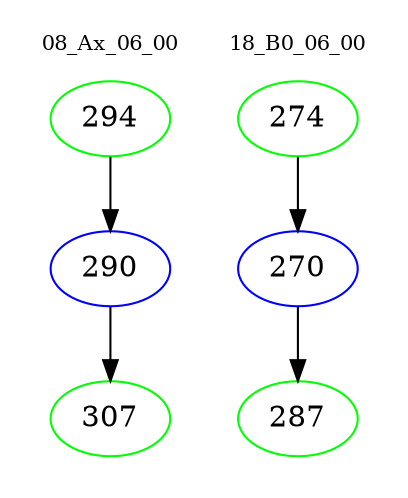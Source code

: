 digraph{
subgraph cluster_0 {
color = white
label = "08_Ax_06_00";
fontsize=10;
T0_294 [label="294", color="green"]
T0_294 -> T0_290 [color="black"]
T0_290 [label="290", color="blue"]
T0_290 -> T0_307 [color="black"]
T0_307 [label="307", color="green"]
}
subgraph cluster_1 {
color = white
label = "18_B0_06_00";
fontsize=10;
T1_274 [label="274", color="green"]
T1_274 -> T1_270 [color="black"]
T1_270 [label="270", color="blue"]
T1_270 -> T1_287 [color="black"]
T1_287 [label="287", color="green"]
}
}
